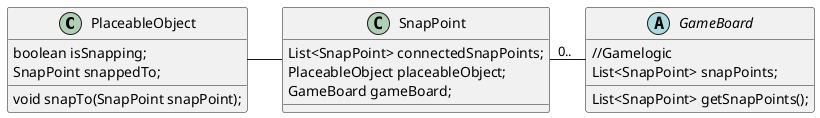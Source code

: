 @startuml WiapMR_BasicStructure

PlaceableObject - SnapPoint

class PlaceableObject{
    boolean isSnapping;
    SnapPoint snappedTo;
    void snapTo(SnapPoint snapPoint);
}

class SnapPoint {
    List<SnapPoint> connectedSnapPoints;
    PlaceableObject placeableObject;
    GameBoard gameBoard;
}

SnapPoint "0.." - GameBoard

abstract class GameBoard{
    //Gamelogic
    List<SnapPoint> snapPoints;
    List<SnapPoint> getSnapPoints();
}
@enduml
